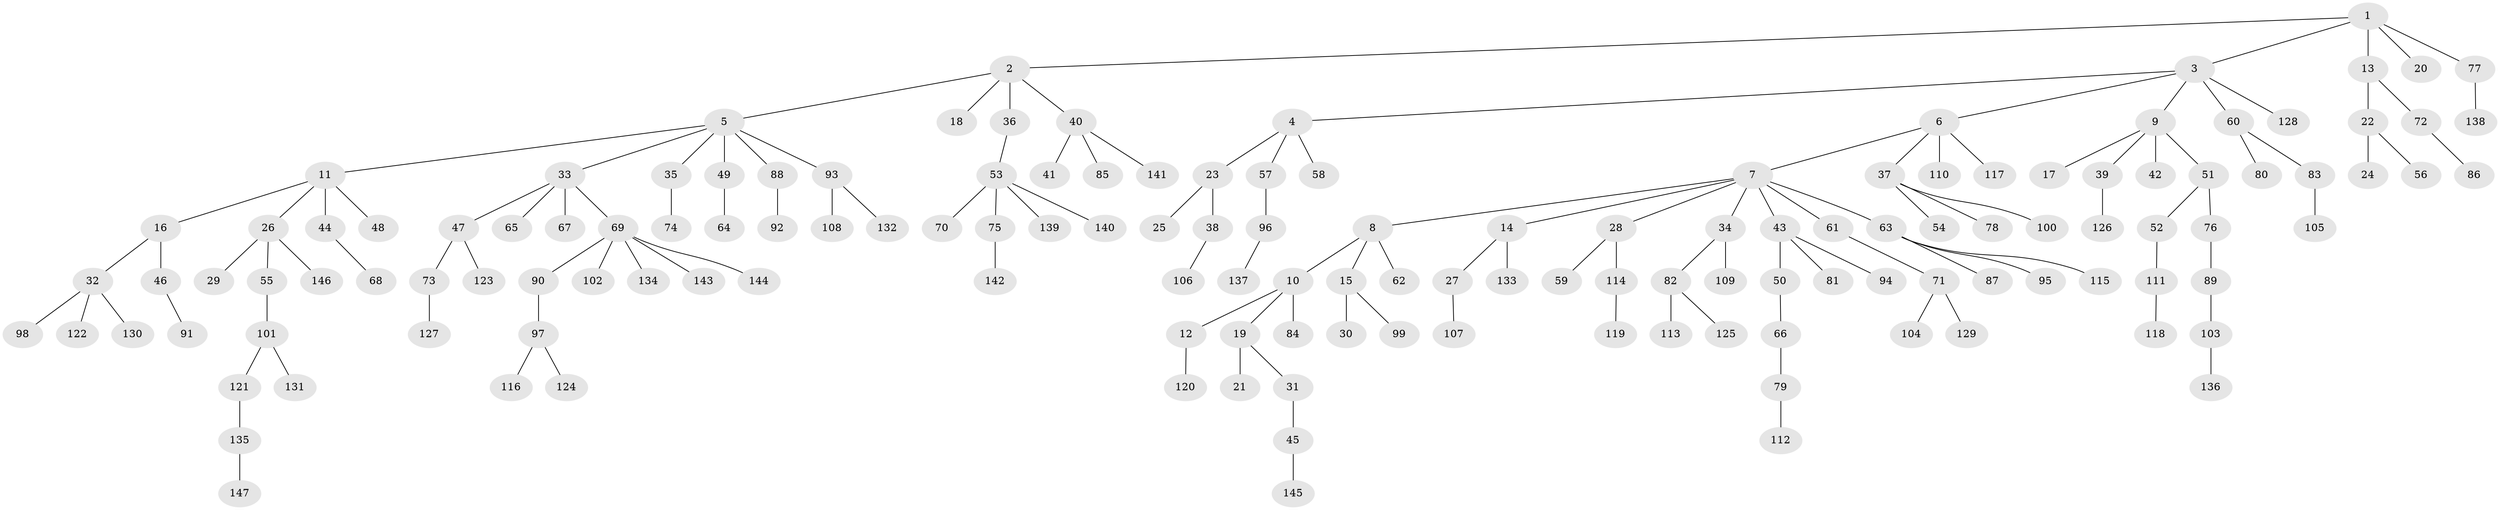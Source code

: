 // Generated by graph-tools (version 1.1) at 2025/53/03/09/25 04:53:04]
// undirected, 147 vertices, 146 edges
graph export_dot {
graph [start="1"]
  node [color=gray90,style=filled];
  1;
  2;
  3;
  4;
  5;
  6;
  7;
  8;
  9;
  10;
  11;
  12;
  13;
  14;
  15;
  16;
  17;
  18;
  19;
  20;
  21;
  22;
  23;
  24;
  25;
  26;
  27;
  28;
  29;
  30;
  31;
  32;
  33;
  34;
  35;
  36;
  37;
  38;
  39;
  40;
  41;
  42;
  43;
  44;
  45;
  46;
  47;
  48;
  49;
  50;
  51;
  52;
  53;
  54;
  55;
  56;
  57;
  58;
  59;
  60;
  61;
  62;
  63;
  64;
  65;
  66;
  67;
  68;
  69;
  70;
  71;
  72;
  73;
  74;
  75;
  76;
  77;
  78;
  79;
  80;
  81;
  82;
  83;
  84;
  85;
  86;
  87;
  88;
  89;
  90;
  91;
  92;
  93;
  94;
  95;
  96;
  97;
  98;
  99;
  100;
  101;
  102;
  103;
  104;
  105;
  106;
  107;
  108;
  109;
  110;
  111;
  112;
  113;
  114;
  115;
  116;
  117;
  118;
  119;
  120;
  121;
  122;
  123;
  124;
  125;
  126;
  127;
  128;
  129;
  130;
  131;
  132;
  133;
  134;
  135;
  136;
  137;
  138;
  139;
  140;
  141;
  142;
  143;
  144;
  145;
  146;
  147;
  1 -- 2;
  1 -- 3;
  1 -- 13;
  1 -- 20;
  1 -- 77;
  2 -- 5;
  2 -- 18;
  2 -- 36;
  2 -- 40;
  3 -- 4;
  3 -- 6;
  3 -- 9;
  3 -- 60;
  3 -- 128;
  4 -- 23;
  4 -- 57;
  4 -- 58;
  5 -- 11;
  5 -- 33;
  5 -- 35;
  5 -- 49;
  5 -- 88;
  5 -- 93;
  6 -- 7;
  6 -- 37;
  6 -- 110;
  6 -- 117;
  7 -- 8;
  7 -- 14;
  7 -- 28;
  7 -- 34;
  7 -- 43;
  7 -- 61;
  7 -- 63;
  8 -- 10;
  8 -- 15;
  8 -- 62;
  9 -- 17;
  9 -- 39;
  9 -- 42;
  9 -- 51;
  10 -- 12;
  10 -- 19;
  10 -- 84;
  11 -- 16;
  11 -- 26;
  11 -- 44;
  11 -- 48;
  12 -- 120;
  13 -- 22;
  13 -- 72;
  14 -- 27;
  14 -- 133;
  15 -- 30;
  15 -- 99;
  16 -- 32;
  16 -- 46;
  19 -- 21;
  19 -- 31;
  22 -- 24;
  22 -- 56;
  23 -- 25;
  23 -- 38;
  26 -- 29;
  26 -- 55;
  26 -- 146;
  27 -- 107;
  28 -- 59;
  28 -- 114;
  31 -- 45;
  32 -- 98;
  32 -- 122;
  32 -- 130;
  33 -- 47;
  33 -- 65;
  33 -- 67;
  33 -- 69;
  34 -- 82;
  34 -- 109;
  35 -- 74;
  36 -- 53;
  37 -- 54;
  37 -- 78;
  37 -- 100;
  38 -- 106;
  39 -- 126;
  40 -- 41;
  40 -- 85;
  40 -- 141;
  43 -- 50;
  43 -- 81;
  43 -- 94;
  44 -- 68;
  45 -- 145;
  46 -- 91;
  47 -- 73;
  47 -- 123;
  49 -- 64;
  50 -- 66;
  51 -- 52;
  51 -- 76;
  52 -- 111;
  53 -- 70;
  53 -- 75;
  53 -- 139;
  53 -- 140;
  55 -- 101;
  57 -- 96;
  60 -- 80;
  60 -- 83;
  61 -- 71;
  63 -- 87;
  63 -- 95;
  63 -- 115;
  66 -- 79;
  69 -- 90;
  69 -- 102;
  69 -- 134;
  69 -- 143;
  69 -- 144;
  71 -- 104;
  71 -- 129;
  72 -- 86;
  73 -- 127;
  75 -- 142;
  76 -- 89;
  77 -- 138;
  79 -- 112;
  82 -- 113;
  82 -- 125;
  83 -- 105;
  88 -- 92;
  89 -- 103;
  90 -- 97;
  93 -- 108;
  93 -- 132;
  96 -- 137;
  97 -- 116;
  97 -- 124;
  101 -- 121;
  101 -- 131;
  103 -- 136;
  111 -- 118;
  114 -- 119;
  121 -- 135;
  135 -- 147;
}
